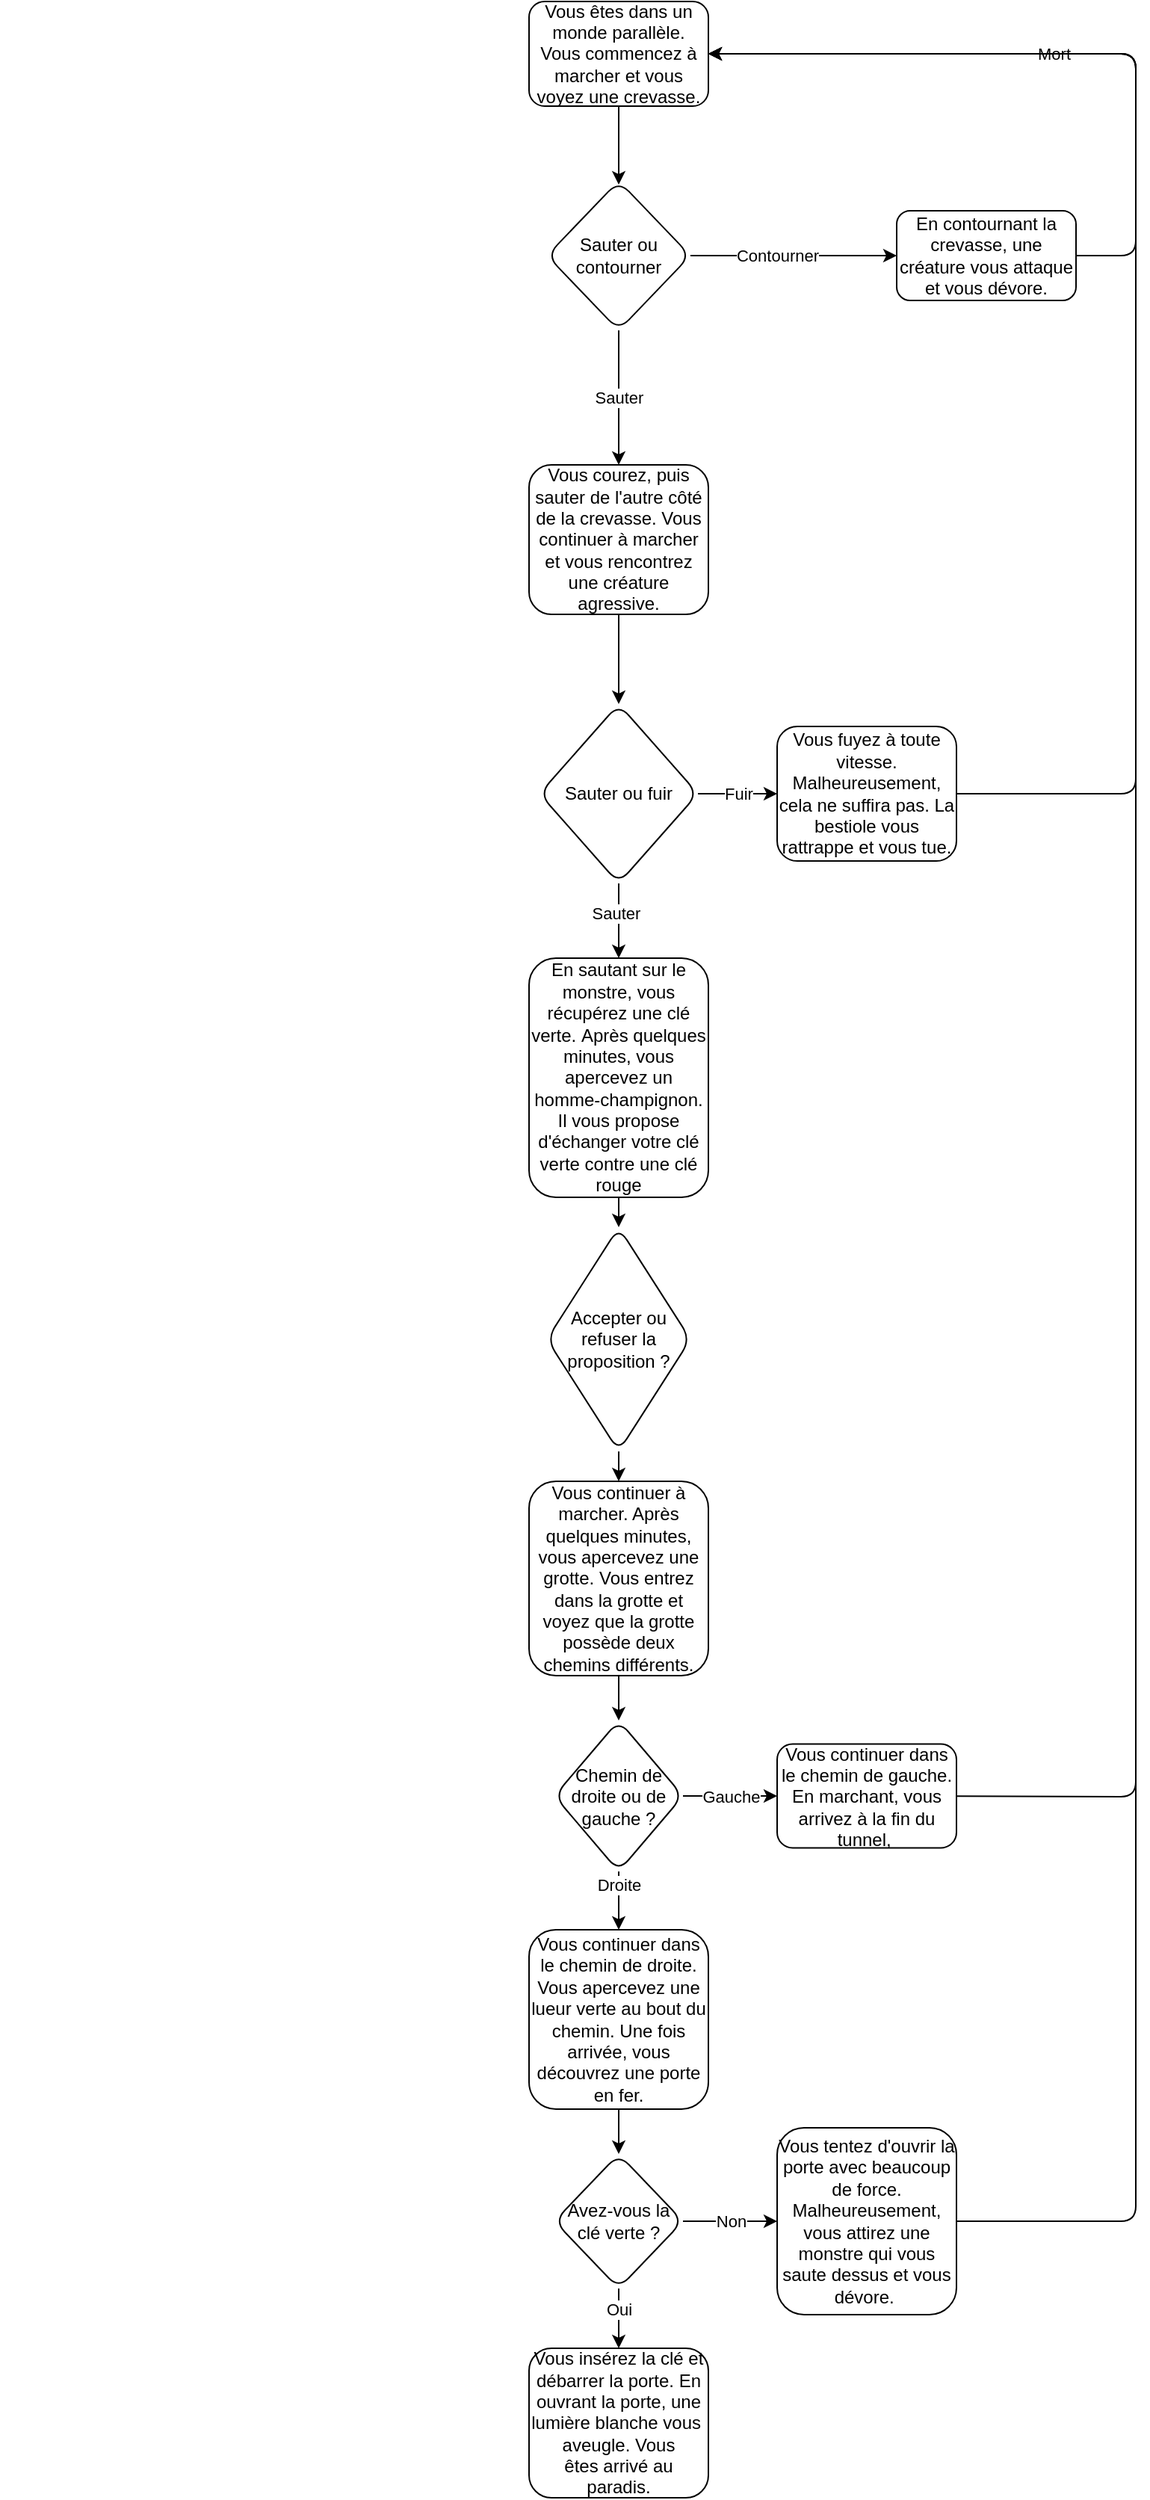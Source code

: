 <mxfile>
    <diagram id="uSxqgwWRRbL6vHH_WHT8" name="Page-1">
        <mxGraphModel dx="1758" dy="1150" grid="1" gridSize="10" guides="1" tooltips="1" connect="1" arrows="1" fold="1" page="1" pageScale="1" pageWidth="827" pageHeight="1169" math="0" shadow="0">
            <root>
                <mxCell id="0"/>
                <mxCell id="1" parent="0"/>
                <mxCell id="69" style="edgeStyle=none;html=1;entryX=0.5;entryY=0.025;entryDx=0;entryDy=0;entryPerimeter=0;" parent="1" source="2" target="11" edge="1">
                    <mxGeometry relative="1" as="geometry"/>
                </mxCell>
                <mxCell id="2" value="&lt;font color=&quot;#000000&quot;&gt;Vous êtes&amp;nbsp;dans un monde parallèle. Vous commencez à marcher et vous voyez une crevasse.&lt;/font&gt;" style="rounded=1;whiteSpace=wrap;html=1;fillColor=#FFFFFF;" parent="1" vertex="1">
                    <mxGeometry x="354" y="10" width="120" height="70" as="geometry"/>
                </mxCell>
                <mxCell id="10" value="" style="edgeStyle=none;html=1;fontColor=#FFFFFF;" parent="1" edge="1">
                    <mxGeometry relative="1" as="geometry">
                        <mxPoint x="414.0" y="310" as="targetPoint"/>
                    </mxGeometry>
                </mxCell>
                <mxCell id="14" value="" style="edgeStyle=none;html=1;fontColor=#000000;" parent="1" source="11" target="13" edge="1">
                    <mxGeometry relative="1" as="geometry"/>
                </mxCell>
                <mxCell id="18" value="Contourner" style="edgeLabel;html=1;align=center;verticalAlign=middle;resizable=0;points=[];fontColor=#000000;labelBackgroundColor=#FFFFFF;" parent="14" vertex="1" connectable="0">
                    <mxGeometry x="-0.157" relative="1" as="geometry">
                        <mxPoint as="offset"/>
                    </mxGeometry>
                </mxCell>
                <mxCell id="16" value="&lt;span style=&quot;background-color: rgb(255 , 255 , 255)&quot;&gt;Sauter&lt;/span&gt;" style="edgeStyle=none;html=1;fontColor=#000000;" parent="1" source="11" target="15" edge="1">
                    <mxGeometry relative="1" as="geometry"/>
                </mxCell>
                <mxCell id="11" value="&lt;font color=&quot;#000000&quot;&gt;Sauter ou contourner&lt;/font&gt;" style="rhombus;whiteSpace=wrap;html=1;fillColor=#FFFFFF;rounded=1;" parent="1" vertex="1">
                    <mxGeometry x="366" y="130" width="96" height="100" as="geometry"/>
                </mxCell>
                <mxCell id="58" value="&lt;span style=&quot;background-color: rgb(255 , 255 , 255)&quot;&gt;Mort&lt;/span&gt;" style="edgeStyle=none;html=1;exitX=1;exitY=0.5;exitDx=0;exitDy=0;entryX=1;entryY=0.5;entryDx=0;entryDy=0;fontColor=#000000;" parent="1" source="13" target="2" edge="1">
                    <mxGeometry relative="1" as="geometry">
                        <Array as="points">
                            <mxPoint x="760" y="180"/>
                            <mxPoint x="760" y="45"/>
                        </Array>
                    </mxGeometry>
                </mxCell>
                <mxCell id="13" value="&lt;font color=&quot;#000000&quot;&gt;En contournant la crevasse, une créature vous attaque et vous dévore.&lt;/font&gt;" style="whiteSpace=wrap;html=1;fillColor=#FFFFFF;rounded=1;" parent="1" vertex="1">
                    <mxGeometry x="600" y="150" width="120" height="60" as="geometry"/>
                </mxCell>
                <mxCell id="23" value="" style="edgeStyle=none;html=1;fontColor=#000000;" parent="1" source="15" target="22" edge="1">
                    <mxGeometry relative="1" as="geometry"/>
                </mxCell>
                <mxCell id="15" value="&lt;font color=&quot;#000000&quot;&gt;Vous courez, puis sauter de l'autre côté de la crevasse. Vous continuer à marcher et vous rencontrez une créature agressive.&lt;/font&gt;" style="whiteSpace=wrap;html=1;fillColor=#FFFFFF;rounded=1;" parent="1" vertex="1">
                    <mxGeometry x="354" y="320" width="120" height="100" as="geometry"/>
                </mxCell>
                <mxCell id="27" value="" style="edgeStyle=none;html=1;fontColor=#000000;" parent="1" source="22" target="26" edge="1">
                    <mxGeometry relative="1" as="geometry"/>
                </mxCell>
                <mxCell id="29" value="Sauter" style="edgeLabel;html=1;align=center;verticalAlign=middle;resizable=0;points=[];fontColor=#000000;labelBackgroundColor=#FFFFFF;" parent="27" vertex="1" connectable="0">
                    <mxGeometry x="-0.193" y="-2" relative="1" as="geometry">
                        <mxPoint as="offset"/>
                    </mxGeometry>
                </mxCell>
                <mxCell id="70" value="&lt;span style=&quot;background-color: rgb(255 , 255 , 255)&quot;&gt;Fuir&lt;/span&gt;" style="edgeStyle=none;html=1;entryX=0;entryY=0.5;entryDx=0;entryDy=0;fontColor=#000000;" parent="1" source="22" target="24" edge="1">
                    <mxGeometry relative="1" as="geometry"/>
                </mxCell>
                <mxCell id="22" value="&lt;font color=&quot;#000000&quot;&gt;Sauter ou fuir&lt;/font&gt;" style="rhombus;whiteSpace=wrap;html=1;fillColor=#FFFFFF;rounded=1;" parent="1" vertex="1">
                    <mxGeometry x="361" y="480" width="106" height="120" as="geometry"/>
                </mxCell>
                <mxCell id="96" style="edgeStyle=none;html=1;entryX=1;entryY=0.5;entryDx=0;entryDy=0;fontColor=#000000;" parent="1" source="24" target="2" edge="1">
                    <mxGeometry relative="1" as="geometry">
                        <Array as="points">
                            <mxPoint x="760" y="540"/>
                            <mxPoint x="760" y="45"/>
                        </Array>
                    </mxGeometry>
                </mxCell>
                <mxCell id="24" value="&lt;font color=&quot;#000000&quot;&gt;Vous fuyez à toute vitesse. Malheureusement, cela ne suffira pas. La bestiole vous rattrappe et vous tue.&lt;/font&gt;" style="whiteSpace=wrap;html=1;fillColor=#FFFFFF;rounded=1;" parent="1" vertex="1">
                    <mxGeometry x="520" y="495" width="120" height="90" as="geometry"/>
                </mxCell>
                <mxCell id="45" value="" style="edgeStyle=none;html=1;fontColor=#000000;" parent="1" source="26" target="44" edge="1">
                    <mxGeometry relative="1" as="geometry"/>
                </mxCell>
                <mxCell id="26" value="&lt;font color=&quot;#000000&quot;&gt;En sautant sur le monstre, vous récupérez une clé verte.&amp;nbsp;&lt;/font&gt;&lt;span style=&quot;color: rgb(0 , 0 , 0)&quot;&gt;Après quelques minutes, vous apercevez un homme-champignon. Il vous propose d'échanger votre clé verte contre une clé rouge&lt;/span&gt;" style="whiteSpace=wrap;html=1;fillColor=#FFFFFF;rounded=1;" parent="1" vertex="1">
                    <mxGeometry x="354" y="650" width="120" height="160" as="geometry"/>
                </mxCell>
                <mxCell id="37" value="" style="edgeStyle=none;html=1;fontColor=#000000;" parent="1" edge="1">
                    <mxGeometry relative="1" as="geometry">
                        <mxPoint x="909.545" y="528.716" as="sourcePoint"/>
                    </mxGeometry>
                </mxCell>
                <mxCell id="76" value="" style="edgeStyle=none;html=1;fontColor=#FFFFFF;" parent="1" source="44" target="75" edge="1">
                    <mxGeometry relative="1" as="geometry"/>
                </mxCell>
                <mxCell id="44" value="&lt;font color=&quot;#000000&quot;&gt;Accepter ou refuser la proposition ?&lt;/font&gt;" style="rhombus;whiteSpace=wrap;html=1;fillColor=#FFFFFF;rounded=1;" parent="1" vertex="1">
                    <mxGeometry x="366" y="830" width="96" height="150" as="geometry"/>
                </mxCell>
                <mxCell id="62" value="&lt;b&gt;Genre:&lt;/b&gt; Énigme&lt;br&gt;&lt;b&gt;Inspiration:&lt;/b&gt; Mario Bros&lt;br&gt;&lt;b&gt;Nom: &lt;/b&gt;Monde parallèle&lt;br&gt;&lt;b&gt;Couleur:&amp;nbsp;&lt;/b&gt;https://coolors.co/01e700-007944-000000-0006e7-00e7e2" style="text;html=1;strokeColor=none;fillColor=none;align=left;verticalAlign=middle;whiteSpace=wrap;rounded=0;fontColor=#FFFFFF;" parent="1" vertex="1">
                    <mxGeometry y="30" width="160" height="30" as="geometry"/>
                </mxCell>
                <mxCell id="78" value="" style="edgeStyle=none;html=1;fontColor=#000000;" parent="1" source="75" target="77" edge="1">
                    <mxGeometry relative="1" as="geometry"/>
                </mxCell>
                <mxCell id="75" value="&lt;font color=&quot;#000000&quot;&gt;Vous continuer à marcher. Après quelques minutes, vous apercevez une grotte. Vous entrez dans la grotte et voyez que la grotte possède deux chemins différents.&lt;/font&gt;" style="whiteSpace=wrap;html=1;fillColor=#FFFFFF;rounded=1;" parent="1" vertex="1">
                    <mxGeometry x="354" y="1000" width="120" height="130" as="geometry"/>
                </mxCell>
                <mxCell id="80" value="&lt;span style=&quot;background-color: rgb(255 , 255 , 255)&quot;&gt;Gauche&lt;/span&gt;" style="edgeStyle=none;html=1;fontColor=#000000;" parent="1" source="77" target="79" edge="1">
                    <mxGeometry relative="1" as="geometry"/>
                </mxCell>
                <mxCell id="82" value="&lt;span style=&quot;background-color: rgb(255 , 255 , 255)&quot;&gt;Droite&lt;/span&gt;" style="edgeStyle=none;html=1;fontColor=#000000;" parent="1" source="77" target="81" edge="1">
                    <mxGeometry x="-0.538" relative="1" as="geometry">
                        <mxPoint as="offset"/>
                    </mxGeometry>
                </mxCell>
                <mxCell id="77" value="&lt;font color=&quot;#000000&quot;&gt;Chemin de droite ou de gauche ?&lt;/font&gt;" style="rhombus;whiteSpace=wrap;html=1;fillColor=#FFFFFF;rounded=1;" parent="1" vertex="1">
                    <mxGeometry x="371" y="1160" width="86" height="101" as="geometry"/>
                </mxCell>
                <mxCell id="95" style="edgeStyle=none;html=1;entryX=1;entryY=0.5;entryDx=0;entryDy=0;fontColor=#000000;" parent="1" source="79" target="2" edge="1">
                    <mxGeometry relative="1" as="geometry">
                        <Array as="points">
                            <mxPoint x="760" y="1211"/>
                            <mxPoint x="760" y="45"/>
                        </Array>
                    </mxGeometry>
                </mxCell>
                <mxCell id="79" value="&lt;font color=&quot;#000000&quot;&gt;Vous continuer dans le chemin de gauche. En marchant, vous arrivez à la fin du tunnel,&amp;nbsp;&lt;/font&gt;" style="whiteSpace=wrap;html=1;fillColor=#FFFFFF;rounded=1;" parent="1" vertex="1">
                    <mxGeometry x="520" y="1175.75" width="120" height="69.5" as="geometry"/>
                </mxCell>
                <mxCell id="86" value="" style="edgeStyle=none;html=1;fontColor=#000000;" parent="1" source="81" target="85" edge="1">
                    <mxGeometry relative="1" as="geometry"/>
                </mxCell>
                <mxCell id="81" value="&lt;font color=&quot;#000000&quot;&gt;Vous continuer dans le chemin de droite. Vous apercevez une lueur verte au bout du chemin. Une fois arrivée, vous découvrez une porte en fer.&lt;/font&gt;" style="whiteSpace=wrap;html=1;fillColor=#FFFFFF;rounded=1;" parent="1" vertex="1">
                    <mxGeometry x="354" y="1300" width="120" height="120" as="geometry"/>
                </mxCell>
                <mxCell id="88" value="&lt;span style=&quot;background-color: rgb(255 , 255 , 255)&quot;&gt;Non&lt;/span&gt;" style="edgeStyle=none;html=1;fontColor=#000000;" parent="1" source="85" target="87" edge="1">
                    <mxGeometry relative="1" as="geometry"/>
                </mxCell>
                <mxCell id="90" value="" style="edgeStyle=none;html=1;fontColor=#000000;" parent="1" source="85" target="89" edge="1">
                    <mxGeometry relative="1" as="geometry"/>
                </mxCell>
                <mxCell id="91" value="&lt;font&gt;Oui&lt;/font&gt;" style="edgeLabel;html=1;align=center;verticalAlign=middle;resizable=0;points=[];fontColor=#000000;labelBackgroundColor=#FFFFFF;" parent="90" vertex="1" connectable="0">
                    <mxGeometry x="-0.318" relative="1" as="geometry">
                        <mxPoint as="offset"/>
                    </mxGeometry>
                </mxCell>
                <mxCell id="85" value="&lt;font color=&quot;#000000&quot;&gt;Avez-vous la clé verte ?&lt;/font&gt;" style="rhombus;whiteSpace=wrap;html=1;fillColor=#FFFFFF;rounded=1;" parent="1" vertex="1">
                    <mxGeometry x="371" y="1450" width="86" height="90" as="geometry"/>
                </mxCell>
                <mxCell id="94" style="edgeStyle=none;html=1;entryX=1;entryY=0.5;entryDx=0;entryDy=0;fontColor=#000000;" parent="1" source="87" target="2" edge="1">
                    <mxGeometry relative="1" as="geometry">
                        <Array as="points">
                            <mxPoint x="760" y="1495"/>
                            <mxPoint x="760" y="45"/>
                        </Array>
                    </mxGeometry>
                </mxCell>
                <mxCell id="87" value="&lt;font color=&quot;#000000&quot;&gt;Vous tentez d'ouvrir la porte avec beaucoup de force. Malheureusement, vous attirez une monstre qui vous saute dessus et vous dévore.&amp;nbsp;&lt;/font&gt;" style="whiteSpace=wrap;html=1;fillColor=#FFFFFF;rounded=1;" parent="1" vertex="1">
                    <mxGeometry x="520" y="1432.5" width="120" height="125" as="geometry"/>
                </mxCell>
                <mxCell id="89" value="&lt;font color=&quot;#000000&quot;&gt;Vous insérez la clé et débarrer la porte. En ouvrant la porte, une lumière blanche vous&amp;nbsp; aveugle. Vous êtes&amp;nbsp;arrivé au paradis.&lt;/font&gt;" style="whiteSpace=wrap;html=1;fillColor=#FFFFFF;rounded=1;" parent="1" vertex="1">
                    <mxGeometry x="354" y="1580" width="120" height="100" as="geometry"/>
                </mxCell>
            </root>
        </mxGraphModel>
    </diagram>
</mxfile>